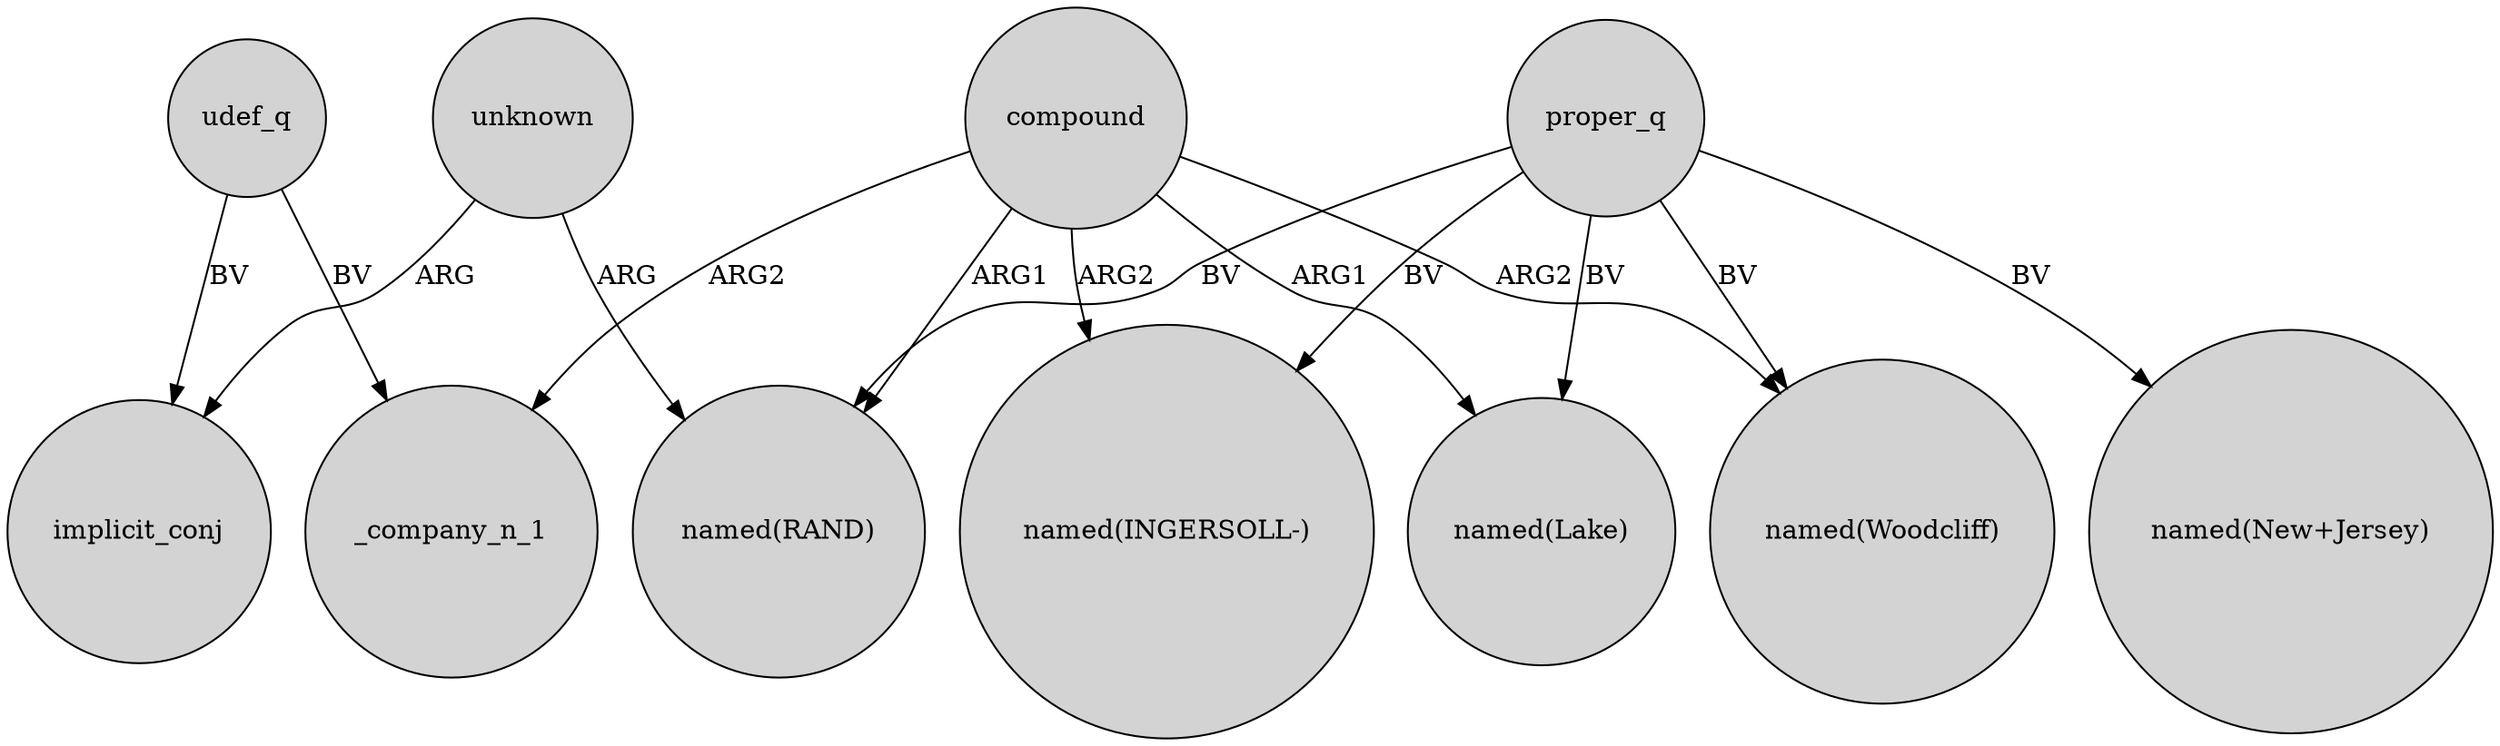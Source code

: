 digraph {
	node [shape=circle style=filled]
	unknown -> implicit_conj [label=ARG]
	proper_q -> "named(RAND)" [label=BV]
	udef_q -> _company_n_1 [label=BV]
	proper_q -> "named(Lake)" [label=BV]
	compound -> "named(RAND)" [label=ARG1]
	compound -> "named(Woodcliff)" [label=ARG2]
	udef_q -> implicit_conj [label=BV]
	unknown -> "named(RAND)" [label=ARG]
	proper_q -> "named(INGERSOLL-)" [label=BV]
	compound -> "named(Lake)" [label=ARG1]
	compound -> "named(INGERSOLL-)" [label=ARG2]
	proper_q -> "named(Woodcliff)" [label=BV]
	compound -> _company_n_1 [label=ARG2]
	proper_q -> "named(New+Jersey)" [label=BV]
}
